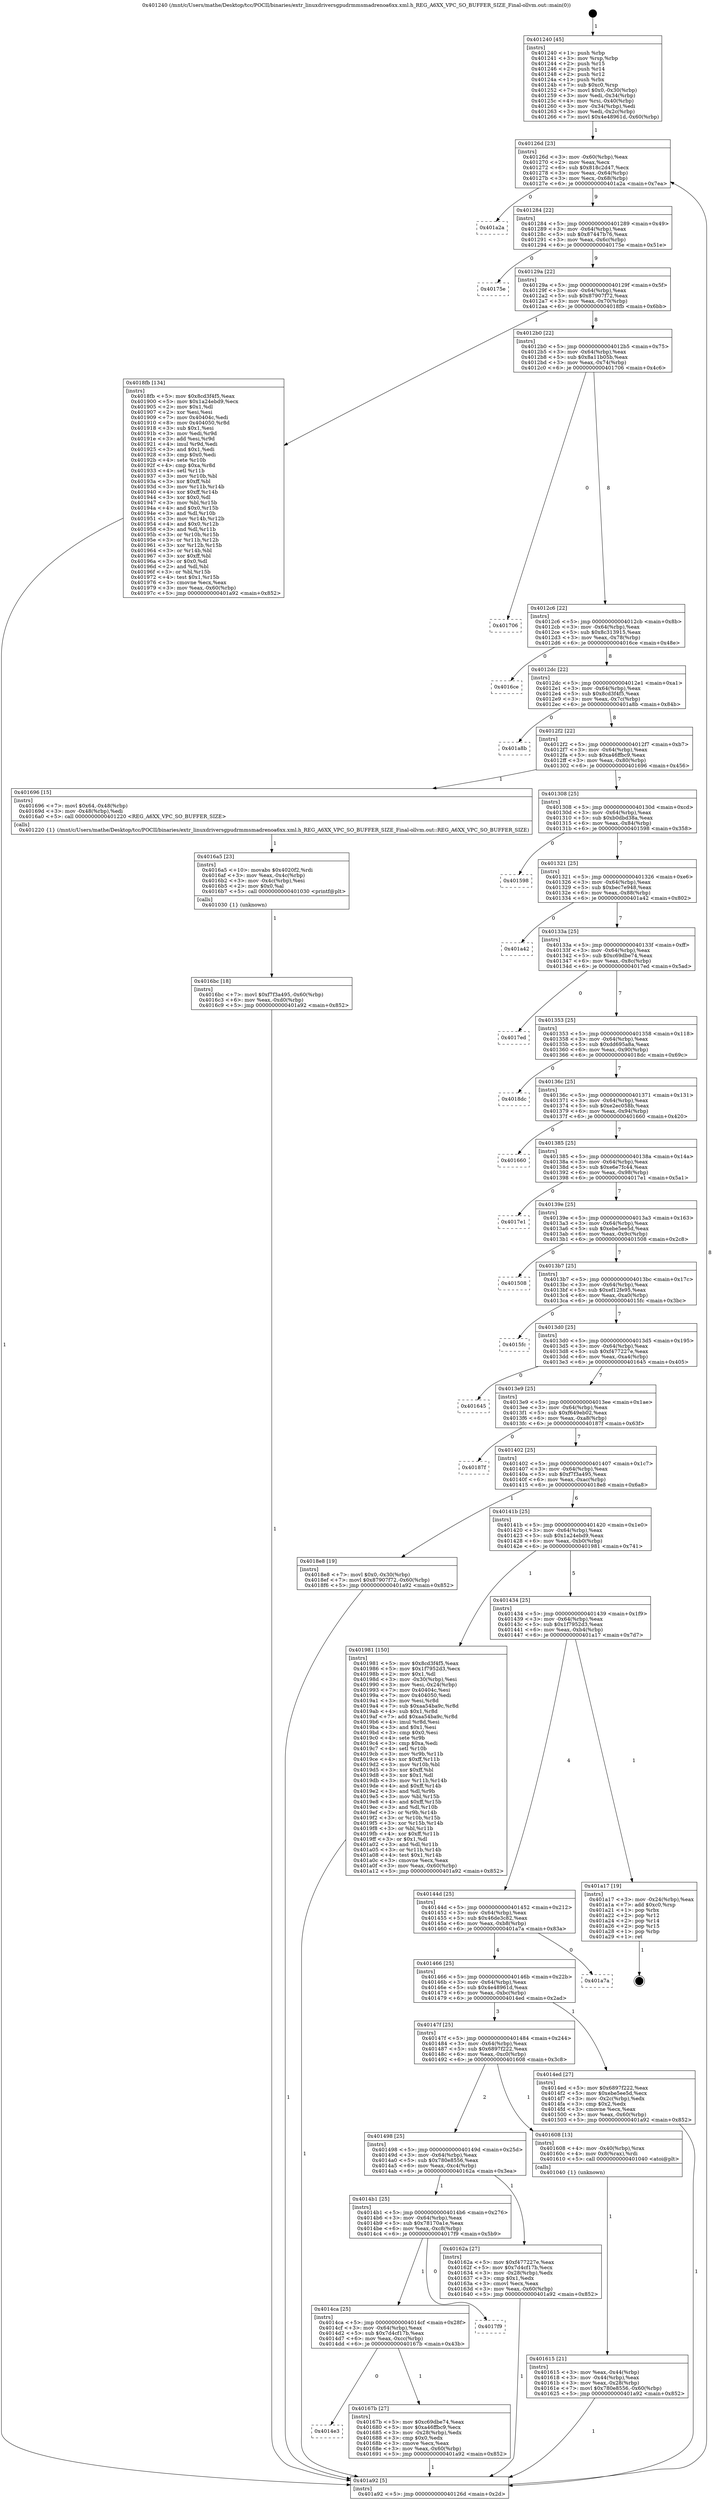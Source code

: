 digraph "0x401240" {
  label = "0x401240 (/mnt/c/Users/mathe/Desktop/tcc/POCII/binaries/extr_linuxdriversgpudrmmsmadrenoa6xx.xml.h_REG_A6XX_VPC_SO_BUFFER_SIZE_Final-ollvm.out::main(0))"
  labelloc = "t"
  node[shape=record]

  Entry [label="",width=0.3,height=0.3,shape=circle,fillcolor=black,style=filled]
  "0x40126d" [label="{
     0x40126d [23]\l
     | [instrs]\l
     &nbsp;&nbsp;0x40126d \<+3\>: mov -0x60(%rbp),%eax\l
     &nbsp;&nbsp;0x401270 \<+2\>: mov %eax,%ecx\l
     &nbsp;&nbsp;0x401272 \<+6\>: sub $0x818c2d47,%ecx\l
     &nbsp;&nbsp;0x401278 \<+3\>: mov %eax,-0x64(%rbp)\l
     &nbsp;&nbsp;0x40127b \<+3\>: mov %ecx,-0x68(%rbp)\l
     &nbsp;&nbsp;0x40127e \<+6\>: je 0000000000401a2a \<main+0x7ea\>\l
  }"]
  "0x401a2a" [label="{
     0x401a2a\l
  }", style=dashed]
  "0x401284" [label="{
     0x401284 [22]\l
     | [instrs]\l
     &nbsp;&nbsp;0x401284 \<+5\>: jmp 0000000000401289 \<main+0x49\>\l
     &nbsp;&nbsp;0x401289 \<+3\>: mov -0x64(%rbp),%eax\l
     &nbsp;&nbsp;0x40128c \<+5\>: sub $0x87447b76,%eax\l
     &nbsp;&nbsp;0x401291 \<+3\>: mov %eax,-0x6c(%rbp)\l
     &nbsp;&nbsp;0x401294 \<+6\>: je 000000000040175e \<main+0x51e\>\l
  }"]
  Exit [label="",width=0.3,height=0.3,shape=circle,fillcolor=black,style=filled,peripheries=2]
  "0x40175e" [label="{
     0x40175e\l
  }", style=dashed]
  "0x40129a" [label="{
     0x40129a [22]\l
     | [instrs]\l
     &nbsp;&nbsp;0x40129a \<+5\>: jmp 000000000040129f \<main+0x5f\>\l
     &nbsp;&nbsp;0x40129f \<+3\>: mov -0x64(%rbp),%eax\l
     &nbsp;&nbsp;0x4012a2 \<+5\>: sub $0x87907f72,%eax\l
     &nbsp;&nbsp;0x4012a7 \<+3\>: mov %eax,-0x70(%rbp)\l
     &nbsp;&nbsp;0x4012aa \<+6\>: je 00000000004018fb \<main+0x6bb\>\l
  }"]
  "0x4016bc" [label="{
     0x4016bc [18]\l
     | [instrs]\l
     &nbsp;&nbsp;0x4016bc \<+7\>: movl $0xf7f3a495,-0x60(%rbp)\l
     &nbsp;&nbsp;0x4016c3 \<+6\>: mov %eax,-0xd0(%rbp)\l
     &nbsp;&nbsp;0x4016c9 \<+5\>: jmp 0000000000401a92 \<main+0x852\>\l
  }"]
  "0x4018fb" [label="{
     0x4018fb [134]\l
     | [instrs]\l
     &nbsp;&nbsp;0x4018fb \<+5\>: mov $0x8cd3f4f5,%eax\l
     &nbsp;&nbsp;0x401900 \<+5\>: mov $0x1a24ebd9,%ecx\l
     &nbsp;&nbsp;0x401905 \<+2\>: mov $0x1,%dl\l
     &nbsp;&nbsp;0x401907 \<+2\>: xor %esi,%esi\l
     &nbsp;&nbsp;0x401909 \<+7\>: mov 0x40404c,%edi\l
     &nbsp;&nbsp;0x401910 \<+8\>: mov 0x404050,%r8d\l
     &nbsp;&nbsp;0x401918 \<+3\>: sub $0x1,%esi\l
     &nbsp;&nbsp;0x40191b \<+3\>: mov %edi,%r9d\l
     &nbsp;&nbsp;0x40191e \<+3\>: add %esi,%r9d\l
     &nbsp;&nbsp;0x401921 \<+4\>: imul %r9d,%edi\l
     &nbsp;&nbsp;0x401925 \<+3\>: and $0x1,%edi\l
     &nbsp;&nbsp;0x401928 \<+3\>: cmp $0x0,%edi\l
     &nbsp;&nbsp;0x40192b \<+4\>: sete %r10b\l
     &nbsp;&nbsp;0x40192f \<+4\>: cmp $0xa,%r8d\l
     &nbsp;&nbsp;0x401933 \<+4\>: setl %r11b\l
     &nbsp;&nbsp;0x401937 \<+3\>: mov %r10b,%bl\l
     &nbsp;&nbsp;0x40193a \<+3\>: xor $0xff,%bl\l
     &nbsp;&nbsp;0x40193d \<+3\>: mov %r11b,%r14b\l
     &nbsp;&nbsp;0x401940 \<+4\>: xor $0xff,%r14b\l
     &nbsp;&nbsp;0x401944 \<+3\>: xor $0x0,%dl\l
     &nbsp;&nbsp;0x401947 \<+3\>: mov %bl,%r15b\l
     &nbsp;&nbsp;0x40194a \<+4\>: and $0x0,%r15b\l
     &nbsp;&nbsp;0x40194e \<+3\>: and %dl,%r10b\l
     &nbsp;&nbsp;0x401951 \<+3\>: mov %r14b,%r12b\l
     &nbsp;&nbsp;0x401954 \<+4\>: and $0x0,%r12b\l
     &nbsp;&nbsp;0x401958 \<+3\>: and %dl,%r11b\l
     &nbsp;&nbsp;0x40195b \<+3\>: or %r10b,%r15b\l
     &nbsp;&nbsp;0x40195e \<+3\>: or %r11b,%r12b\l
     &nbsp;&nbsp;0x401961 \<+3\>: xor %r12b,%r15b\l
     &nbsp;&nbsp;0x401964 \<+3\>: or %r14b,%bl\l
     &nbsp;&nbsp;0x401967 \<+3\>: xor $0xff,%bl\l
     &nbsp;&nbsp;0x40196a \<+3\>: or $0x0,%dl\l
     &nbsp;&nbsp;0x40196d \<+2\>: and %dl,%bl\l
     &nbsp;&nbsp;0x40196f \<+3\>: or %bl,%r15b\l
     &nbsp;&nbsp;0x401972 \<+4\>: test $0x1,%r15b\l
     &nbsp;&nbsp;0x401976 \<+3\>: cmovne %ecx,%eax\l
     &nbsp;&nbsp;0x401979 \<+3\>: mov %eax,-0x60(%rbp)\l
     &nbsp;&nbsp;0x40197c \<+5\>: jmp 0000000000401a92 \<main+0x852\>\l
  }"]
  "0x4012b0" [label="{
     0x4012b0 [22]\l
     | [instrs]\l
     &nbsp;&nbsp;0x4012b0 \<+5\>: jmp 00000000004012b5 \<main+0x75\>\l
     &nbsp;&nbsp;0x4012b5 \<+3\>: mov -0x64(%rbp),%eax\l
     &nbsp;&nbsp;0x4012b8 \<+5\>: sub $0x8a11b05b,%eax\l
     &nbsp;&nbsp;0x4012bd \<+3\>: mov %eax,-0x74(%rbp)\l
     &nbsp;&nbsp;0x4012c0 \<+6\>: je 0000000000401706 \<main+0x4c6\>\l
  }"]
  "0x4016a5" [label="{
     0x4016a5 [23]\l
     | [instrs]\l
     &nbsp;&nbsp;0x4016a5 \<+10\>: movabs $0x4020f2,%rdi\l
     &nbsp;&nbsp;0x4016af \<+3\>: mov %eax,-0x4c(%rbp)\l
     &nbsp;&nbsp;0x4016b2 \<+3\>: mov -0x4c(%rbp),%esi\l
     &nbsp;&nbsp;0x4016b5 \<+2\>: mov $0x0,%al\l
     &nbsp;&nbsp;0x4016b7 \<+5\>: call 0000000000401030 \<printf@plt\>\l
     | [calls]\l
     &nbsp;&nbsp;0x401030 \{1\} (unknown)\l
  }"]
  "0x401706" [label="{
     0x401706\l
  }", style=dashed]
  "0x4012c6" [label="{
     0x4012c6 [22]\l
     | [instrs]\l
     &nbsp;&nbsp;0x4012c6 \<+5\>: jmp 00000000004012cb \<main+0x8b\>\l
     &nbsp;&nbsp;0x4012cb \<+3\>: mov -0x64(%rbp),%eax\l
     &nbsp;&nbsp;0x4012ce \<+5\>: sub $0x8c313915,%eax\l
     &nbsp;&nbsp;0x4012d3 \<+3\>: mov %eax,-0x78(%rbp)\l
     &nbsp;&nbsp;0x4012d6 \<+6\>: je 00000000004016ce \<main+0x48e\>\l
  }"]
  "0x4014e3" [label="{
     0x4014e3\l
  }", style=dashed]
  "0x4016ce" [label="{
     0x4016ce\l
  }", style=dashed]
  "0x4012dc" [label="{
     0x4012dc [22]\l
     | [instrs]\l
     &nbsp;&nbsp;0x4012dc \<+5\>: jmp 00000000004012e1 \<main+0xa1\>\l
     &nbsp;&nbsp;0x4012e1 \<+3\>: mov -0x64(%rbp),%eax\l
     &nbsp;&nbsp;0x4012e4 \<+5\>: sub $0x8cd3f4f5,%eax\l
     &nbsp;&nbsp;0x4012e9 \<+3\>: mov %eax,-0x7c(%rbp)\l
     &nbsp;&nbsp;0x4012ec \<+6\>: je 0000000000401a8b \<main+0x84b\>\l
  }"]
  "0x40167b" [label="{
     0x40167b [27]\l
     | [instrs]\l
     &nbsp;&nbsp;0x40167b \<+5\>: mov $0xc69dbe74,%eax\l
     &nbsp;&nbsp;0x401680 \<+5\>: mov $0xa46ffbc9,%ecx\l
     &nbsp;&nbsp;0x401685 \<+3\>: mov -0x28(%rbp),%edx\l
     &nbsp;&nbsp;0x401688 \<+3\>: cmp $0x0,%edx\l
     &nbsp;&nbsp;0x40168b \<+3\>: cmove %ecx,%eax\l
     &nbsp;&nbsp;0x40168e \<+3\>: mov %eax,-0x60(%rbp)\l
     &nbsp;&nbsp;0x401691 \<+5\>: jmp 0000000000401a92 \<main+0x852\>\l
  }"]
  "0x401a8b" [label="{
     0x401a8b\l
  }", style=dashed]
  "0x4012f2" [label="{
     0x4012f2 [22]\l
     | [instrs]\l
     &nbsp;&nbsp;0x4012f2 \<+5\>: jmp 00000000004012f7 \<main+0xb7\>\l
     &nbsp;&nbsp;0x4012f7 \<+3\>: mov -0x64(%rbp),%eax\l
     &nbsp;&nbsp;0x4012fa \<+5\>: sub $0xa46ffbc9,%eax\l
     &nbsp;&nbsp;0x4012ff \<+3\>: mov %eax,-0x80(%rbp)\l
     &nbsp;&nbsp;0x401302 \<+6\>: je 0000000000401696 \<main+0x456\>\l
  }"]
  "0x4014ca" [label="{
     0x4014ca [25]\l
     | [instrs]\l
     &nbsp;&nbsp;0x4014ca \<+5\>: jmp 00000000004014cf \<main+0x28f\>\l
     &nbsp;&nbsp;0x4014cf \<+3\>: mov -0x64(%rbp),%eax\l
     &nbsp;&nbsp;0x4014d2 \<+5\>: sub $0x7d4cf17b,%eax\l
     &nbsp;&nbsp;0x4014d7 \<+6\>: mov %eax,-0xcc(%rbp)\l
     &nbsp;&nbsp;0x4014dd \<+6\>: je 000000000040167b \<main+0x43b\>\l
  }"]
  "0x401696" [label="{
     0x401696 [15]\l
     | [instrs]\l
     &nbsp;&nbsp;0x401696 \<+7\>: movl $0x64,-0x48(%rbp)\l
     &nbsp;&nbsp;0x40169d \<+3\>: mov -0x48(%rbp),%edi\l
     &nbsp;&nbsp;0x4016a0 \<+5\>: call 0000000000401220 \<REG_A6XX_VPC_SO_BUFFER_SIZE\>\l
     | [calls]\l
     &nbsp;&nbsp;0x401220 \{1\} (/mnt/c/Users/mathe/Desktop/tcc/POCII/binaries/extr_linuxdriversgpudrmmsmadrenoa6xx.xml.h_REG_A6XX_VPC_SO_BUFFER_SIZE_Final-ollvm.out::REG_A6XX_VPC_SO_BUFFER_SIZE)\l
  }"]
  "0x401308" [label="{
     0x401308 [25]\l
     | [instrs]\l
     &nbsp;&nbsp;0x401308 \<+5\>: jmp 000000000040130d \<main+0xcd\>\l
     &nbsp;&nbsp;0x40130d \<+3\>: mov -0x64(%rbp),%eax\l
     &nbsp;&nbsp;0x401310 \<+5\>: sub $0xb0dbd38a,%eax\l
     &nbsp;&nbsp;0x401315 \<+6\>: mov %eax,-0x84(%rbp)\l
     &nbsp;&nbsp;0x40131b \<+6\>: je 0000000000401598 \<main+0x358\>\l
  }"]
  "0x4017f9" [label="{
     0x4017f9\l
  }", style=dashed]
  "0x401598" [label="{
     0x401598\l
  }", style=dashed]
  "0x401321" [label="{
     0x401321 [25]\l
     | [instrs]\l
     &nbsp;&nbsp;0x401321 \<+5\>: jmp 0000000000401326 \<main+0xe6\>\l
     &nbsp;&nbsp;0x401326 \<+3\>: mov -0x64(%rbp),%eax\l
     &nbsp;&nbsp;0x401329 \<+5\>: sub $0xbec7e948,%eax\l
     &nbsp;&nbsp;0x40132e \<+6\>: mov %eax,-0x88(%rbp)\l
     &nbsp;&nbsp;0x401334 \<+6\>: je 0000000000401a42 \<main+0x802\>\l
  }"]
  "0x4014b1" [label="{
     0x4014b1 [25]\l
     | [instrs]\l
     &nbsp;&nbsp;0x4014b1 \<+5\>: jmp 00000000004014b6 \<main+0x276\>\l
     &nbsp;&nbsp;0x4014b6 \<+3\>: mov -0x64(%rbp),%eax\l
     &nbsp;&nbsp;0x4014b9 \<+5\>: sub $0x78170a1e,%eax\l
     &nbsp;&nbsp;0x4014be \<+6\>: mov %eax,-0xc8(%rbp)\l
     &nbsp;&nbsp;0x4014c4 \<+6\>: je 00000000004017f9 \<main+0x5b9\>\l
  }"]
  "0x401a42" [label="{
     0x401a42\l
  }", style=dashed]
  "0x40133a" [label="{
     0x40133a [25]\l
     | [instrs]\l
     &nbsp;&nbsp;0x40133a \<+5\>: jmp 000000000040133f \<main+0xff\>\l
     &nbsp;&nbsp;0x40133f \<+3\>: mov -0x64(%rbp),%eax\l
     &nbsp;&nbsp;0x401342 \<+5\>: sub $0xc69dbe74,%eax\l
     &nbsp;&nbsp;0x401347 \<+6\>: mov %eax,-0x8c(%rbp)\l
     &nbsp;&nbsp;0x40134d \<+6\>: je 00000000004017ed \<main+0x5ad\>\l
  }"]
  "0x40162a" [label="{
     0x40162a [27]\l
     | [instrs]\l
     &nbsp;&nbsp;0x40162a \<+5\>: mov $0xf477227e,%eax\l
     &nbsp;&nbsp;0x40162f \<+5\>: mov $0x7d4cf17b,%ecx\l
     &nbsp;&nbsp;0x401634 \<+3\>: mov -0x28(%rbp),%edx\l
     &nbsp;&nbsp;0x401637 \<+3\>: cmp $0x1,%edx\l
     &nbsp;&nbsp;0x40163a \<+3\>: cmovl %ecx,%eax\l
     &nbsp;&nbsp;0x40163d \<+3\>: mov %eax,-0x60(%rbp)\l
     &nbsp;&nbsp;0x401640 \<+5\>: jmp 0000000000401a92 \<main+0x852\>\l
  }"]
  "0x4017ed" [label="{
     0x4017ed\l
  }", style=dashed]
  "0x401353" [label="{
     0x401353 [25]\l
     | [instrs]\l
     &nbsp;&nbsp;0x401353 \<+5\>: jmp 0000000000401358 \<main+0x118\>\l
     &nbsp;&nbsp;0x401358 \<+3\>: mov -0x64(%rbp),%eax\l
     &nbsp;&nbsp;0x40135b \<+5\>: sub $0xdd695a8a,%eax\l
     &nbsp;&nbsp;0x401360 \<+6\>: mov %eax,-0x90(%rbp)\l
     &nbsp;&nbsp;0x401366 \<+6\>: je 00000000004018dc \<main+0x69c\>\l
  }"]
  "0x401615" [label="{
     0x401615 [21]\l
     | [instrs]\l
     &nbsp;&nbsp;0x401615 \<+3\>: mov %eax,-0x44(%rbp)\l
     &nbsp;&nbsp;0x401618 \<+3\>: mov -0x44(%rbp),%eax\l
     &nbsp;&nbsp;0x40161b \<+3\>: mov %eax,-0x28(%rbp)\l
     &nbsp;&nbsp;0x40161e \<+7\>: movl $0x780e8556,-0x60(%rbp)\l
     &nbsp;&nbsp;0x401625 \<+5\>: jmp 0000000000401a92 \<main+0x852\>\l
  }"]
  "0x4018dc" [label="{
     0x4018dc\l
  }", style=dashed]
  "0x40136c" [label="{
     0x40136c [25]\l
     | [instrs]\l
     &nbsp;&nbsp;0x40136c \<+5\>: jmp 0000000000401371 \<main+0x131\>\l
     &nbsp;&nbsp;0x401371 \<+3\>: mov -0x64(%rbp),%eax\l
     &nbsp;&nbsp;0x401374 \<+5\>: sub $0xe2ec058b,%eax\l
     &nbsp;&nbsp;0x401379 \<+6\>: mov %eax,-0x94(%rbp)\l
     &nbsp;&nbsp;0x40137f \<+6\>: je 0000000000401660 \<main+0x420\>\l
  }"]
  "0x401498" [label="{
     0x401498 [25]\l
     | [instrs]\l
     &nbsp;&nbsp;0x401498 \<+5\>: jmp 000000000040149d \<main+0x25d\>\l
     &nbsp;&nbsp;0x40149d \<+3\>: mov -0x64(%rbp),%eax\l
     &nbsp;&nbsp;0x4014a0 \<+5\>: sub $0x780e8556,%eax\l
     &nbsp;&nbsp;0x4014a5 \<+6\>: mov %eax,-0xc4(%rbp)\l
     &nbsp;&nbsp;0x4014ab \<+6\>: je 000000000040162a \<main+0x3ea\>\l
  }"]
  "0x401660" [label="{
     0x401660\l
  }", style=dashed]
  "0x401385" [label="{
     0x401385 [25]\l
     | [instrs]\l
     &nbsp;&nbsp;0x401385 \<+5\>: jmp 000000000040138a \<main+0x14a\>\l
     &nbsp;&nbsp;0x40138a \<+3\>: mov -0x64(%rbp),%eax\l
     &nbsp;&nbsp;0x40138d \<+5\>: sub $0xe6e7fc44,%eax\l
     &nbsp;&nbsp;0x401392 \<+6\>: mov %eax,-0x98(%rbp)\l
     &nbsp;&nbsp;0x401398 \<+6\>: je 00000000004017e1 \<main+0x5a1\>\l
  }"]
  "0x401608" [label="{
     0x401608 [13]\l
     | [instrs]\l
     &nbsp;&nbsp;0x401608 \<+4\>: mov -0x40(%rbp),%rax\l
     &nbsp;&nbsp;0x40160c \<+4\>: mov 0x8(%rax),%rdi\l
     &nbsp;&nbsp;0x401610 \<+5\>: call 0000000000401040 \<atoi@plt\>\l
     | [calls]\l
     &nbsp;&nbsp;0x401040 \{1\} (unknown)\l
  }"]
  "0x4017e1" [label="{
     0x4017e1\l
  }", style=dashed]
  "0x40139e" [label="{
     0x40139e [25]\l
     | [instrs]\l
     &nbsp;&nbsp;0x40139e \<+5\>: jmp 00000000004013a3 \<main+0x163\>\l
     &nbsp;&nbsp;0x4013a3 \<+3\>: mov -0x64(%rbp),%eax\l
     &nbsp;&nbsp;0x4013a6 \<+5\>: sub $0xebe5ee5d,%eax\l
     &nbsp;&nbsp;0x4013ab \<+6\>: mov %eax,-0x9c(%rbp)\l
     &nbsp;&nbsp;0x4013b1 \<+6\>: je 0000000000401508 \<main+0x2c8\>\l
  }"]
  "0x401240" [label="{
     0x401240 [45]\l
     | [instrs]\l
     &nbsp;&nbsp;0x401240 \<+1\>: push %rbp\l
     &nbsp;&nbsp;0x401241 \<+3\>: mov %rsp,%rbp\l
     &nbsp;&nbsp;0x401244 \<+2\>: push %r15\l
     &nbsp;&nbsp;0x401246 \<+2\>: push %r14\l
     &nbsp;&nbsp;0x401248 \<+2\>: push %r12\l
     &nbsp;&nbsp;0x40124a \<+1\>: push %rbx\l
     &nbsp;&nbsp;0x40124b \<+7\>: sub $0xc0,%rsp\l
     &nbsp;&nbsp;0x401252 \<+7\>: movl $0x0,-0x30(%rbp)\l
     &nbsp;&nbsp;0x401259 \<+3\>: mov %edi,-0x34(%rbp)\l
     &nbsp;&nbsp;0x40125c \<+4\>: mov %rsi,-0x40(%rbp)\l
     &nbsp;&nbsp;0x401260 \<+3\>: mov -0x34(%rbp),%edi\l
     &nbsp;&nbsp;0x401263 \<+3\>: mov %edi,-0x2c(%rbp)\l
     &nbsp;&nbsp;0x401266 \<+7\>: movl $0x4e48961d,-0x60(%rbp)\l
  }"]
  "0x401508" [label="{
     0x401508\l
  }", style=dashed]
  "0x4013b7" [label="{
     0x4013b7 [25]\l
     | [instrs]\l
     &nbsp;&nbsp;0x4013b7 \<+5\>: jmp 00000000004013bc \<main+0x17c\>\l
     &nbsp;&nbsp;0x4013bc \<+3\>: mov -0x64(%rbp),%eax\l
     &nbsp;&nbsp;0x4013bf \<+5\>: sub $0xef12fe95,%eax\l
     &nbsp;&nbsp;0x4013c4 \<+6\>: mov %eax,-0xa0(%rbp)\l
     &nbsp;&nbsp;0x4013ca \<+6\>: je 00000000004015fc \<main+0x3bc\>\l
  }"]
  "0x401a92" [label="{
     0x401a92 [5]\l
     | [instrs]\l
     &nbsp;&nbsp;0x401a92 \<+5\>: jmp 000000000040126d \<main+0x2d\>\l
  }"]
  "0x4015fc" [label="{
     0x4015fc\l
  }", style=dashed]
  "0x4013d0" [label="{
     0x4013d0 [25]\l
     | [instrs]\l
     &nbsp;&nbsp;0x4013d0 \<+5\>: jmp 00000000004013d5 \<main+0x195\>\l
     &nbsp;&nbsp;0x4013d5 \<+3\>: mov -0x64(%rbp),%eax\l
     &nbsp;&nbsp;0x4013d8 \<+5\>: sub $0xf477227e,%eax\l
     &nbsp;&nbsp;0x4013dd \<+6\>: mov %eax,-0xa4(%rbp)\l
     &nbsp;&nbsp;0x4013e3 \<+6\>: je 0000000000401645 \<main+0x405\>\l
  }"]
  "0x40147f" [label="{
     0x40147f [25]\l
     | [instrs]\l
     &nbsp;&nbsp;0x40147f \<+5\>: jmp 0000000000401484 \<main+0x244\>\l
     &nbsp;&nbsp;0x401484 \<+3\>: mov -0x64(%rbp),%eax\l
     &nbsp;&nbsp;0x401487 \<+5\>: sub $0x6897f222,%eax\l
     &nbsp;&nbsp;0x40148c \<+6\>: mov %eax,-0xc0(%rbp)\l
     &nbsp;&nbsp;0x401492 \<+6\>: je 0000000000401608 \<main+0x3c8\>\l
  }"]
  "0x401645" [label="{
     0x401645\l
  }", style=dashed]
  "0x4013e9" [label="{
     0x4013e9 [25]\l
     | [instrs]\l
     &nbsp;&nbsp;0x4013e9 \<+5\>: jmp 00000000004013ee \<main+0x1ae\>\l
     &nbsp;&nbsp;0x4013ee \<+3\>: mov -0x64(%rbp),%eax\l
     &nbsp;&nbsp;0x4013f1 \<+5\>: sub $0xf649eb02,%eax\l
     &nbsp;&nbsp;0x4013f6 \<+6\>: mov %eax,-0xa8(%rbp)\l
     &nbsp;&nbsp;0x4013fc \<+6\>: je 000000000040187f \<main+0x63f\>\l
  }"]
  "0x4014ed" [label="{
     0x4014ed [27]\l
     | [instrs]\l
     &nbsp;&nbsp;0x4014ed \<+5\>: mov $0x6897f222,%eax\l
     &nbsp;&nbsp;0x4014f2 \<+5\>: mov $0xebe5ee5d,%ecx\l
     &nbsp;&nbsp;0x4014f7 \<+3\>: mov -0x2c(%rbp),%edx\l
     &nbsp;&nbsp;0x4014fa \<+3\>: cmp $0x2,%edx\l
     &nbsp;&nbsp;0x4014fd \<+3\>: cmovne %ecx,%eax\l
     &nbsp;&nbsp;0x401500 \<+3\>: mov %eax,-0x60(%rbp)\l
     &nbsp;&nbsp;0x401503 \<+5\>: jmp 0000000000401a92 \<main+0x852\>\l
  }"]
  "0x40187f" [label="{
     0x40187f\l
  }", style=dashed]
  "0x401402" [label="{
     0x401402 [25]\l
     | [instrs]\l
     &nbsp;&nbsp;0x401402 \<+5\>: jmp 0000000000401407 \<main+0x1c7\>\l
     &nbsp;&nbsp;0x401407 \<+3\>: mov -0x64(%rbp),%eax\l
     &nbsp;&nbsp;0x40140a \<+5\>: sub $0xf7f3a495,%eax\l
     &nbsp;&nbsp;0x40140f \<+6\>: mov %eax,-0xac(%rbp)\l
     &nbsp;&nbsp;0x401415 \<+6\>: je 00000000004018e8 \<main+0x6a8\>\l
  }"]
  "0x401466" [label="{
     0x401466 [25]\l
     | [instrs]\l
     &nbsp;&nbsp;0x401466 \<+5\>: jmp 000000000040146b \<main+0x22b\>\l
     &nbsp;&nbsp;0x40146b \<+3\>: mov -0x64(%rbp),%eax\l
     &nbsp;&nbsp;0x40146e \<+5\>: sub $0x4e48961d,%eax\l
     &nbsp;&nbsp;0x401473 \<+6\>: mov %eax,-0xbc(%rbp)\l
     &nbsp;&nbsp;0x401479 \<+6\>: je 00000000004014ed \<main+0x2ad\>\l
  }"]
  "0x4018e8" [label="{
     0x4018e8 [19]\l
     | [instrs]\l
     &nbsp;&nbsp;0x4018e8 \<+7\>: movl $0x0,-0x30(%rbp)\l
     &nbsp;&nbsp;0x4018ef \<+7\>: movl $0x87907f72,-0x60(%rbp)\l
     &nbsp;&nbsp;0x4018f6 \<+5\>: jmp 0000000000401a92 \<main+0x852\>\l
  }"]
  "0x40141b" [label="{
     0x40141b [25]\l
     | [instrs]\l
     &nbsp;&nbsp;0x40141b \<+5\>: jmp 0000000000401420 \<main+0x1e0\>\l
     &nbsp;&nbsp;0x401420 \<+3\>: mov -0x64(%rbp),%eax\l
     &nbsp;&nbsp;0x401423 \<+5\>: sub $0x1a24ebd9,%eax\l
     &nbsp;&nbsp;0x401428 \<+6\>: mov %eax,-0xb0(%rbp)\l
     &nbsp;&nbsp;0x40142e \<+6\>: je 0000000000401981 \<main+0x741\>\l
  }"]
  "0x401a7a" [label="{
     0x401a7a\l
  }", style=dashed]
  "0x401981" [label="{
     0x401981 [150]\l
     | [instrs]\l
     &nbsp;&nbsp;0x401981 \<+5\>: mov $0x8cd3f4f5,%eax\l
     &nbsp;&nbsp;0x401986 \<+5\>: mov $0x1f7952d3,%ecx\l
     &nbsp;&nbsp;0x40198b \<+2\>: mov $0x1,%dl\l
     &nbsp;&nbsp;0x40198d \<+3\>: mov -0x30(%rbp),%esi\l
     &nbsp;&nbsp;0x401990 \<+3\>: mov %esi,-0x24(%rbp)\l
     &nbsp;&nbsp;0x401993 \<+7\>: mov 0x40404c,%esi\l
     &nbsp;&nbsp;0x40199a \<+7\>: mov 0x404050,%edi\l
     &nbsp;&nbsp;0x4019a1 \<+3\>: mov %esi,%r8d\l
     &nbsp;&nbsp;0x4019a4 \<+7\>: sub $0xaa54ba9c,%r8d\l
     &nbsp;&nbsp;0x4019ab \<+4\>: sub $0x1,%r8d\l
     &nbsp;&nbsp;0x4019af \<+7\>: add $0xaa54ba9c,%r8d\l
     &nbsp;&nbsp;0x4019b6 \<+4\>: imul %r8d,%esi\l
     &nbsp;&nbsp;0x4019ba \<+3\>: and $0x1,%esi\l
     &nbsp;&nbsp;0x4019bd \<+3\>: cmp $0x0,%esi\l
     &nbsp;&nbsp;0x4019c0 \<+4\>: sete %r9b\l
     &nbsp;&nbsp;0x4019c4 \<+3\>: cmp $0xa,%edi\l
     &nbsp;&nbsp;0x4019c7 \<+4\>: setl %r10b\l
     &nbsp;&nbsp;0x4019cb \<+3\>: mov %r9b,%r11b\l
     &nbsp;&nbsp;0x4019ce \<+4\>: xor $0xff,%r11b\l
     &nbsp;&nbsp;0x4019d2 \<+3\>: mov %r10b,%bl\l
     &nbsp;&nbsp;0x4019d5 \<+3\>: xor $0xff,%bl\l
     &nbsp;&nbsp;0x4019d8 \<+3\>: xor $0x1,%dl\l
     &nbsp;&nbsp;0x4019db \<+3\>: mov %r11b,%r14b\l
     &nbsp;&nbsp;0x4019de \<+4\>: and $0xff,%r14b\l
     &nbsp;&nbsp;0x4019e2 \<+3\>: and %dl,%r9b\l
     &nbsp;&nbsp;0x4019e5 \<+3\>: mov %bl,%r15b\l
     &nbsp;&nbsp;0x4019e8 \<+4\>: and $0xff,%r15b\l
     &nbsp;&nbsp;0x4019ec \<+3\>: and %dl,%r10b\l
     &nbsp;&nbsp;0x4019ef \<+3\>: or %r9b,%r14b\l
     &nbsp;&nbsp;0x4019f2 \<+3\>: or %r10b,%r15b\l
     &nbsp;&nbsp;0x4019f5 \<+3\>: xor %r15b,%r14b\l
     &nbsp;&nbsp;0x4019f8 \<+3\>: or %bl,%r11b\l
     &nbsp;&nbsp;0x4019fb \<+4\>: xor $0xff,%r11b\l
     &nbsp;&nbsp;0x4019ff \<+3\>: or $0x1,%dl\l
     &nbsp;&nbsp;0x401a02 \<+3\>: and %dl,%r11b\l
     &nbsp;&nbsp;0x401a05 \<+3\>: or %r11b,%r14b\l
     &nbsp;&nbsp;0x401a08 \<+4\>: test $0x1,%r14b\l
     &nbsp;&nbsp;0x401a0c \<+3\>: cmovne %ecx,%eax\l
     &nbsp;&nbsp;0x401a0f \<+3\>: mov %eax,-0x60(%rbp)\l
     &nbsp;&nbsp;0x401a12 \<+5\>: jmp 0000000000401a92 \<main+0x852\>\l
  }"]
  "0x401434" [label="{
     0x401434 [25]\l
     | [instrs]\l
     &nbsp;&nbsp;0x401434 \<+5\>: jmp 0000000000401439 \<main+0x1f9\>\l
     &nbsp;&nbsp;0x401439 \<+3\>: mov -0x64(%rbp),%eax\l
     &nbsp;&nbsp;0x40143c \<+5\>: sub $0x1f7952d3,%eax\l
     &nbsp;&nbsp;0x401441 \<+6\>: mov %eax,-0xb4(%rbp)\l
     &nbsp;&nbsp;0x401447 \<+6\>: je 0000000000401a17 \<main+0x7d7\>\l
  }"]
  "0x40144d" [label="{
     0x40144d [25]\l
     | [instrs]\l
     &nbsp;&nbsp;0x40144d \<+5\>: jmp 0000000000401452 \<main+0x212\>\l
     &nbsp;&nbsp;0x401452 \<+3\>: mov -0x64(%rbp),%eax\l
     &nbsp;&nbsp;0x401455 \<+5\>: sub $0x46de3c82,%eax\l
     &nbsp;&nbsp;0x40145a \<+6\>: mov %eax,-0xb8(%rbp)\l
     &nbsp;&nbsp;0x401460 \<+6\>: je 0000000000401a7a \<main+0x83a\>\l
  }"]
  "0x401a17" [label="{
     0x401a17 [19]\l
     | [instrs]\l
     &nbsp;&nbsp;0x401a17 \<+3\>: mov -0x24(%rbp),%eax\l
     &nbsp;&nbsp;0x401a1a \<+7\>: add $0xc0,%rsp\l
     &nbsp;&nbsp;0x401a21 \<+1\>: pop %rbx\l
     &nbsp;&nbsp;0x401a22 \<+2\>: pop %r12\l
     &nbsp;&nbsp;0x401a24 \<+2\>: pop %r14\l
     &nbsp;&nbsp;0x401a26 \<+2\>: pop %r15\l
     &nbsp;&nbsp;0x401a28 \<+1\>: pop %rbp\l
     &nbsp;&nbsp;0x401a29 \<+1\>: ret\l
  }"]
  Entry -> "0x401240" [label=" 1"]
  "0x40126d" -> "0x401a2a" [label=" 0"]
  "0x40126d" -> "0x401284" [label=" 9"]
  "0x401a17" -> Exit [label=" 1"]
  "0x401284" -> "0x40175e" [label=" 0"]
  "0x401284" -> "0x40129a" [label=" 9"]
  "0x401981" -> "0x401a92" [label=" 1"]
  "0x40129a" -> "0x4018fb" [label=" 1"]
  "0x40129a" -> "0x4012b0" [label=" 8"]
  "0x4018fb" -> "0x401a92" [label=" 1"]
  "0x4012b0" -> "0x401706" [label=" 0"]
  "0x4012b0" -> "0x4012c6" [label=" 8"]
  "0x4018e8" -> "0x401a92" [label=" 1"]
  "0x4012c6" -> "0x4016ce" [label=" 0"]
  "0x4012c6" -> "0x4012dc" [label=" 8"]
  "0x4016bc" -> "0x401a92" [label=" 1"]
  "0x4012dc" -> "0x401a8b" [label=" 0"]
  "0x4012dc" -> "0x4012f2" [label=" 8"]
  "0x4016a5" -> "0x4016bc" [label=" 1"]
  "0x4012f2" -> "0x401696" [label=" 1"]
  "0x4012f2" -> "0x401308" [label=" 7"]
  "0x40167b" -> "0x401a92" [label=" 1"]
  "0x401308" -> "0x401598" [label=" 0"]
  "0x401308" -> "0x401321" [label=" 7"]
  "0x4014ca" -> "0x4014e3" [label=" 0"]
  "0x401321" -> "0x401a42" [label=" 0"]
  "0x401321" -> "0x40133a" [label=" 7"]
  "0x401696" -> "0x4016a5" [label=" 1"]
  "0x40133a" -> "0x4017ed" [label=" 0"]
  "0x40133a" -> "0x401353" [label=" 7"]
  "0x4014b1" -> "0x4014ca" [label=" 1"]
  "0x401353" -> "0x4018dc" [label=" 0"]
  "0x401353" -> "0x40136c" [label=" 7"]
  "0x4014ca" -> "0x40167b" [label=" 1"]
  "0x40136c" -> "0x401660" [label=" 0"]
  "0x40136c" -> "0x401385" [label=" 7"]
  "0x40162a" -> "0x401a92" [label=" 1"]
  "0x401385" -> "0x4017e1" [label=" 0"]
  "0x401385" -> "0x40139e" [label=" 7"]
  "0x401498" -> "0x4014b1" [label=" 1"]
  "0x40139e" -> "0x401508" [label=" 0"]
  "0x40139e" -> "0x4013b7" [label=" 7"]
  "0x4014b1" -> "0x4017f9" [label=" 0"]
  "0x4013b7" -> "0x4015fc" [label=" 0"]
  "0x4013b7" -> "0x4013d0" [label=" 7"]
  "0x401615" -> "0x401a92" [label=" 1"]
  "0x4013d0" -> "0x401645" [label=" 0"]
  "0x4013d0" -> "0x4013e9" [label=" 7"]
  "0x401608" -> "0x401615" [label=" 1"]
  "0x4013e9" -> "0x40187f" [label=" 0"]
  "0x4013e9" -> "0x401402" [label=" 7"]
  "0x40147f" -> "0x401498" [label=" 2"]
  "0x401402" -> "0x4018e8" [label=" 1"]
  "0x401402" -> "0x40141b" [label=" 6"]
  "0x401498" -> "0x40162a" [label=" 1"]
  "0x40141b" -> "0x401981" [label=" 1"]
  "0x40141b" -> "0x401434" [label=" 5"]
  "0x401a92" -> "0x40126d" [label=" 8"]
  "0x401434" -> "0x401a17" [label=" 1"]
  "0x401434" -> "0x40144d" [label=" 4"]
  "0x401240" -> "0x40126d" [label=" 1"]
  "0x40144d" -> "0x401a7a" [label=" 0"]
  "0x40144d" -> "0x401466" [label=" 4"]
  "0x40147f" -> "0x401608" [label=" 1"]
  "0x401466" -> "0x4014ed" [label=" 1"]
  "0x401466" -> "0x40147f" [label=" 3"]
  "0x4014ed" -> "0x401a92" [label=" 1"]
}
